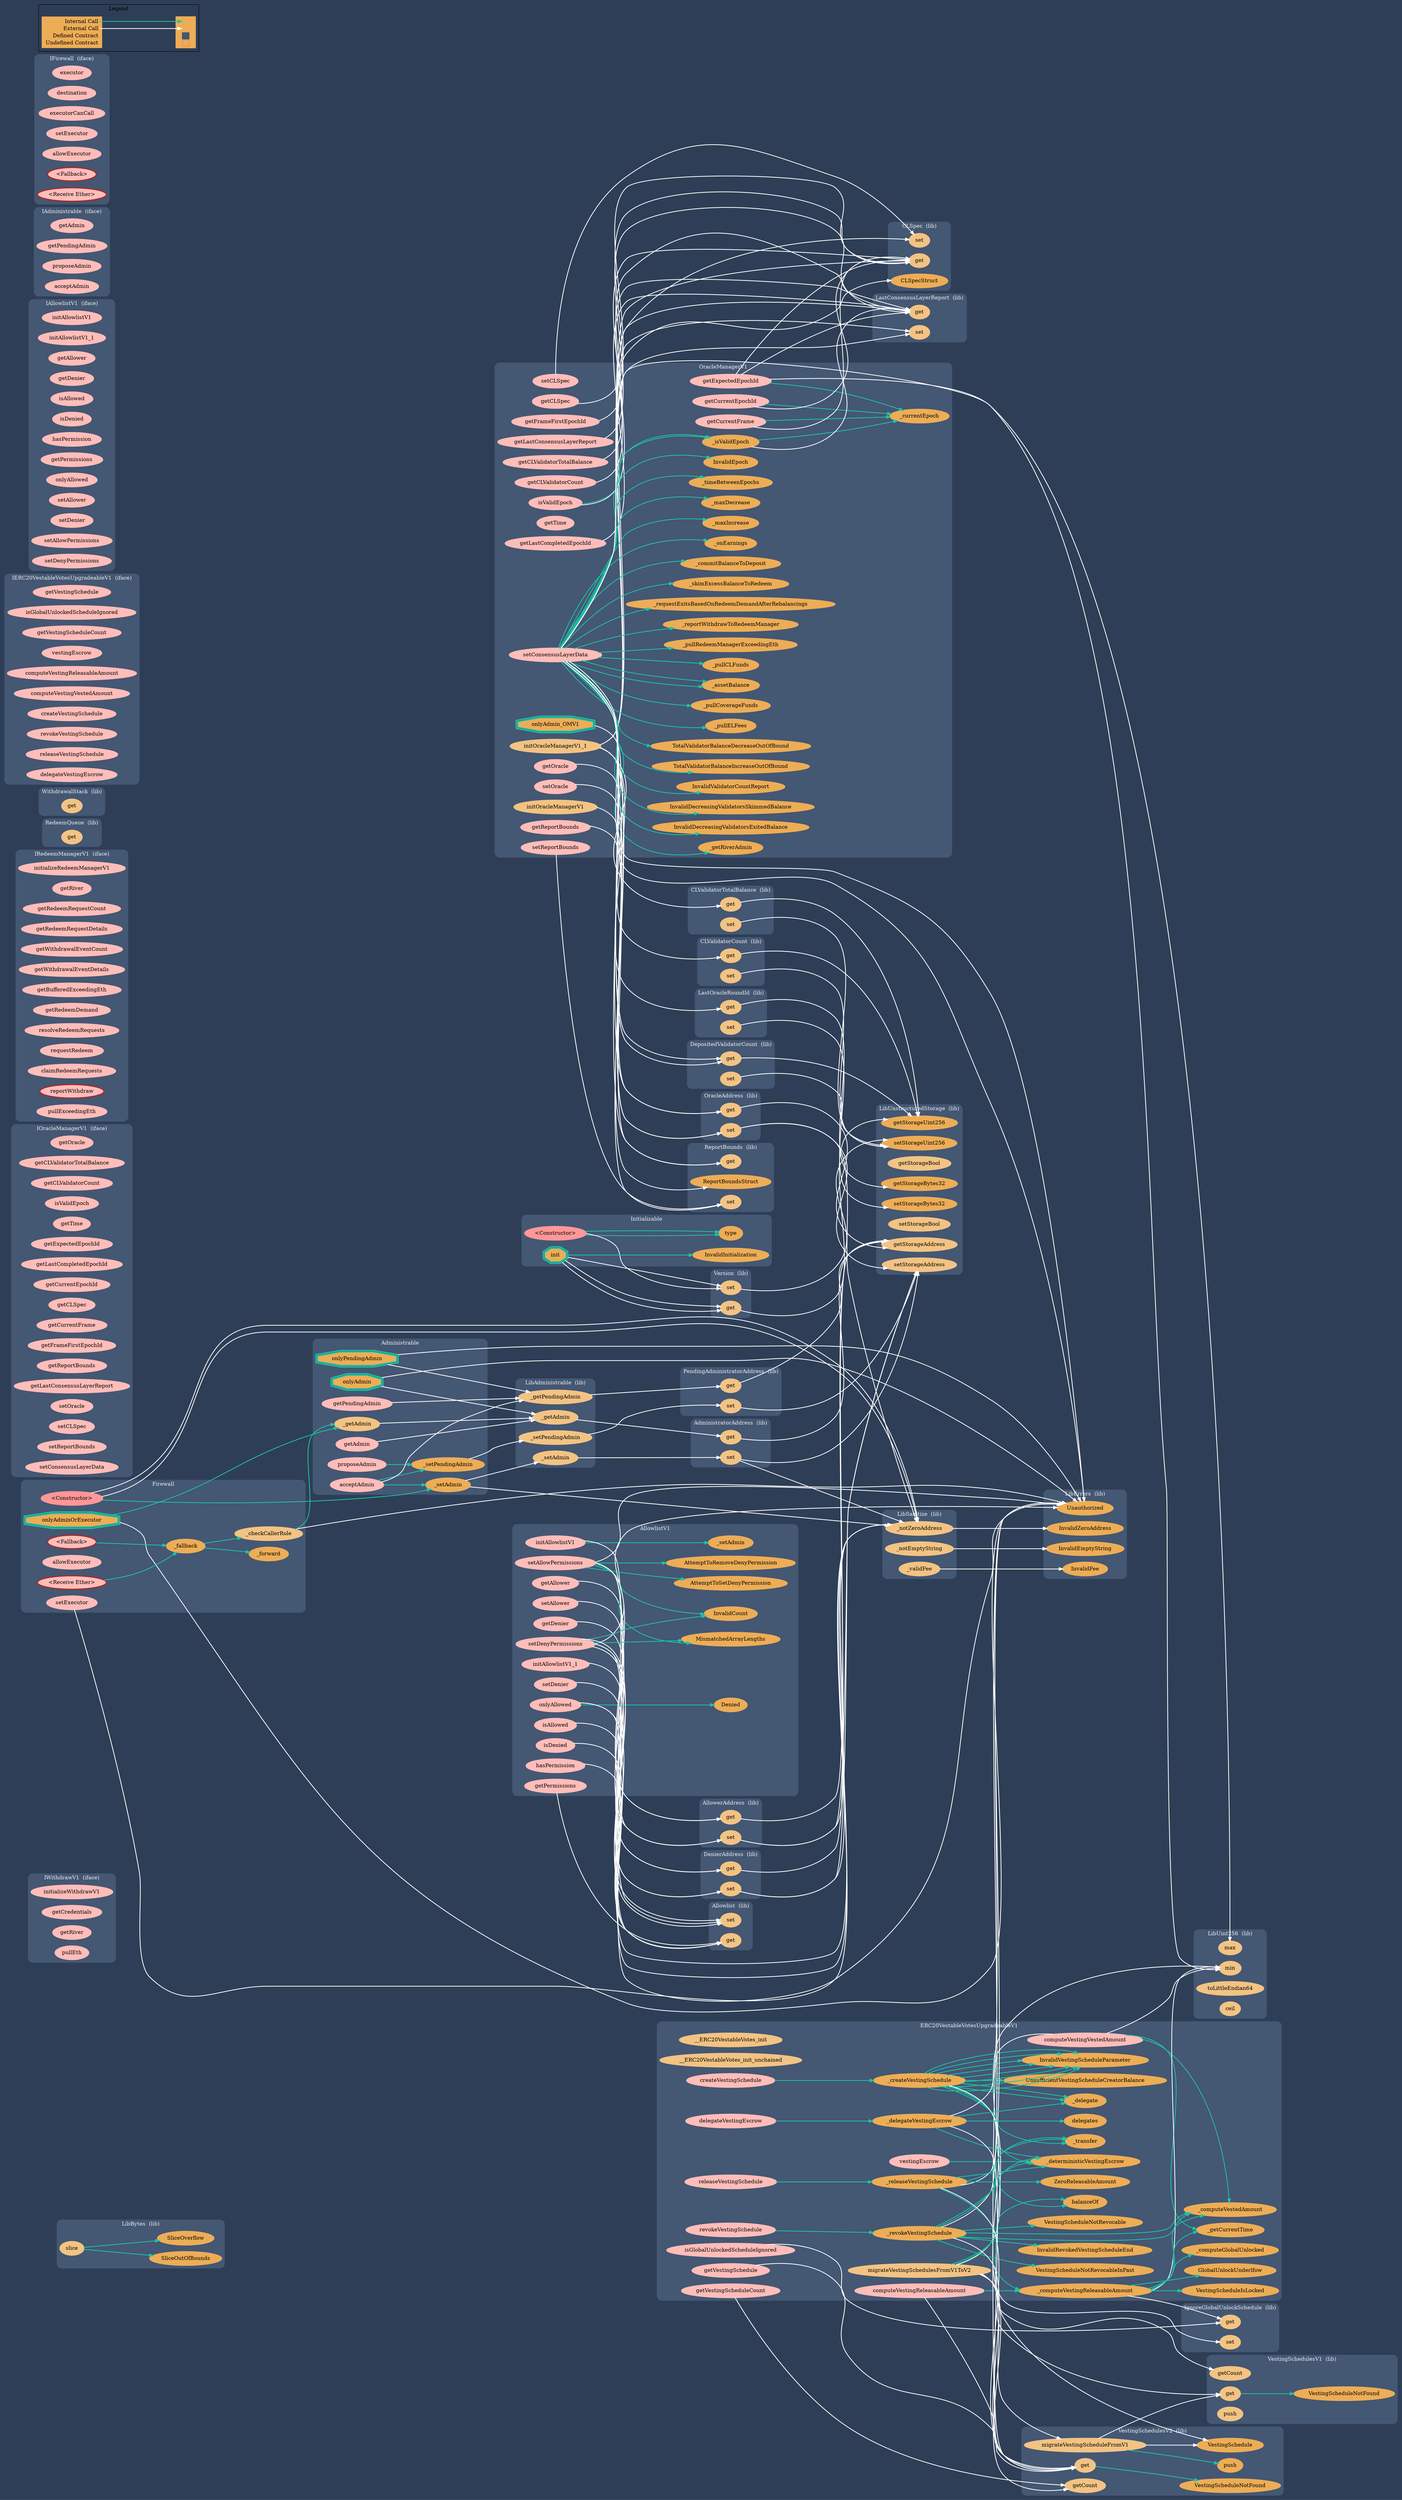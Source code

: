 digraph G {
  graph [ ratio = "auto", page = "100", compound =true, bgcolor = "#2e3e56" ];
  node [ style = "filled", fillcolor = "#edad56", color = "#edad56", penwidth =3 ];
  edge [ color = "#fcfcfc", penwidth =2, fontname = "helvetica Neue Ultra Light" ];
subgraph "clusterLibBytes" {
  graph [ label = "LibBytes  (lib)", color = "#445773", fontcolor = "#f0f0f0", style = "rounded", bgcolor = "#445773" ];
  "LibBytes.slice" [ label = "slice", color = "#f2c383", fillcolor = "#f2c383" ];
  "LibBytes.SliceOverflow" [ label = "SliceOverflow" ];
  "LibBytes.SliceOutOfBounds" [ label = "SliceOutOfBounds" ];
}

subgraph "clusterIWithdrawV1" {
  graph [ label = "IWithdrawV1  (iface)", color = "#445773", fontcolor = "#f0f0f0", style = "rounded", bgcolor = "#445773" ];
  "IWithdrawV1.initializeWithdrawV1" [ label = "initializeWithdrawV1", color = "#ffbdb9", fillcolor = "#ffbdb9" ];
  "IWithdrawV1.getCredentials" [ label = "getCredentials", color = "#ffbdb9", fillcolor = "#ffbdb9" ];
  "IWithdrawV1.getRiver" [ label = "getRiver", color = "#ffbdb9", fillcolor = "#ffbdb9" ];
  "IWithdrawV1.pullEth" [ label = "pullEth", color = "#ffbdb9", fillcolor = "#ffbdb9" ];
}

subgraph "clusterOracleManagerV1" {
  graph [ label = "OracleManagerV1", color = "#445773", fontcolor = "#f0f0f0", style = "rounded", bgcolor = "#445773" ];
  "OracleManagerV1._onEarnings" [ label = "_onEarnings" ];
  "OracleManagerV1._pullELFees" [ label = "_pullELFees" ];
  "OracleManagerV1._pullCoverageFunds" [ label = "_pullCoverageFunds" ];
  "OracleManagerV1._getRiverAdmin" [ label = "_getRiverAdmin" ];
  "OracleManagerV1._assetBalance" [ label = "_assetBalance" ];
  "OracleManagerV1._pullCLFunds" [ label = "_pullCLFunds" ];
  "OracleManagerV1._pullRedeemManagerExceedingEth" [ label = "_pullRedeemManagerExceedingEth" ];
  "OracleManagerV1._reportWithdrawToRedeemManager" [ label = "_reportWithdrawToRedeemManager" ];
  "OracleManagerV1._requestExitsBasedOnRedeemDemandAfterRebalancings" [ label = "_requestExitsBasedOnRedeemDemandAfterRebalancings" ];
  "OracleManagerV1._skimExcessBalanceToRedeem" [ label = "_skimExcessBalanceToRedeem" ];
  "OracleManagerV1._commitBalanceToDeposit" [ label = "_commitBalanceToDeposit" ];
  "OracleManagerV1.onlyAdmin_OMV1" [ label = "onlyAdmin_OMV1", color = "#1bc6a6", shape =doubleoctagon ];
  "OracleManagerV1.initOracleManagerV1" [ label = "initOracleManagerV1", color = "#f2c383", fillcolor = "#f2c383" ];
  "OracleManagerV1.initOracleManagerV1_1" [ label = "initOracleManagerV1_1", color = "#f2c383", fillcolor = "#f2c383" ];
  "OracleManagerV1.getOracle" [ label = "getOracle", color = "#ffbdb9", fillcolor = "#ffbdb9" ];
  "OracleManagerV1.getCLValidatorTotalBalance" [ label = "getCLValidatorTotalBalance", color = "#ffbdb9", fillcolor = "#ffbdb9" ];
  "OracleManagerV1.getCLValidatorCount" [ label = "getCLValidatorCount", color = "#ffbdb9", fillcolor = "#ffbdb9" ];
  "OracleManagerV1.getExpectedEpochId" [ label = "getExpectedEpochId", color = "#ffbdb9", fillcolor = "#ffbdb9" ];
  "OracleManagerV1.isValidEpoch" [ label = "isValidEpoch", color = "#ffbdb9", fillcolor = "#ffbdb9" ];
  "OracleManagerV1.getTime" [ label = "getTime", color = "#ffbdb9", fillcolor = "#ffbdb9" ];
  "OracleManagerV1.getLastCompletedEpochId" [ label = "getLastCompletedEpochId", color = "#ffbdb9", fillcolor = "#ffbdb9" ];
  "OracleManagerV1.getCurrentEpochId" [ label = "getCurrentEpochId", color = "#ffbdb9", fillcolor = "#ffbdb9" ];
  "OracleManagerV1.getCLSpec" [ label = "getCLSpec", color = "#ffbdb9", fillcolor = "#ffbdb9" ];
  "OracleManagerV1.getCurrentFrame" [ label = "getCurrentFrame", color = "#ffbdb9", fillcolor = "#ffbdb9" ];
  "OracleManagerV1.getFrameFirstEpochId" [ label = "getFrameFirstEpochId", color = "#ffbdb9", fillcolor = "#ffbdb9" ];
  "OracleManagerV1.getReportBounds" [ label = "getReportBounds", color = "#ffbdb9", fillcolor = "#ffbdb9" ];
  "OracleManagerV1.getLastConsensusLayerReport" [ label = "getLastConsensusLayerReport", color = "#ffbdb9", fillcolor = "#ffbdb9" ];
  "OracleManagerV1.setOracle" [ label = "setOracle", color = "#ffbdb9", fillcolor = "#ffbdb9" ];
  "OracleManagerV1.setCLSpec" [ label = "setCLSpec", color = "#ffbdb9", fillcolor = "#ffbdb9" ];
  "OracleManagerV1.setReportBounds" [ label = "setReportBounds", color = "#ffbdb9", fillcolor = "#ffbdb9" ];
  "OracleManagerV1.setConsensusLayerData" [ label = "setConsensusLayerData", color = "#ffbdb9", fillcolor = "#ffbdb9" ];
  "OracleManagerV1._currentEpoch" [ label = "_currentEpoch" ];
  "OracleManagerV1._isValidEpoch" [ label = "_isValidEpoch" ];
  "OracleManagerV1._maxIncrease" [ label = "_maxIncrease" ];
  "OracleManagerV1._maxDecrease" [ label = "_maxDecrease" ];
  "OracleManagerV1._timeBetweenEpochs" [ label = "_timeBetweenEpochs" ];
  "OracleManagerV1.InvalidEpoch" [ label = "InvalidEpoch" ];
  "OracleManagerV1.InvalidDecreasingValidatorsExitedBalance" [ label = "InvalidDecreasingValidatorsExitedBalance" ];
  "OracleManagerV1.InvalidDecreasingValidatorsSkimmedBalance" [ label = "InvalidDecreasingValidatorsSkimmedBalance" ];
  "OracleManagerV1.InvalidValidatorCountReport" [ label = "InvalidValidatorCountReport" ];
  "OracleManagerV1.TotalValidatorBalanceIncreaseOutOfBound" [ label = "TotalValidatorBalanceIncreaseOutOfBound" ];
  "OracleManagerV1.TotalValidatorBalanceDecreaseOutOfBound" [ label = "TotalValidatorBalanceDecreaseOutOfBound" ];
}

subgraph "clusterIOracleManagerV1" {
  graph [ label = "IOracleManagerV1  (iface)", color = "#445773", fontcolor = "#f0f0f0", style = "rounded", bgcolor = "#445773" ];
  "IOracleManagerV1.getOracle" [ label = "getOracle", color = "#ffbdb9", fillcolor = "#ffbdb9" ];
  "IOracleManagerV1.getCLValidatorTotalBalance" [ label = "getCLValidatorTotalBalance", color = "#ffbdb9", fillcolor = "#ffbdb9" ];
  "IOracleManagerV1.getCLValidatorCount" [ label = "getCLValidatorCount", color = "#ffbdb9", fillcolor = "#ffbdb9" ];
  "IOracleManagerV1.isValidEpoch" [ label = "isValidEpoch", color = "#ffbdb9", fillcolor = "#ffbdb9" ];
  "IOracleManagerV1.getTime" [ label = "getTime", color = "#ffbdb9", fillcolor = "#ffbdb9" ];
  "IOracleManagerV1.getExpectedEpochId" [ label = "getExpectedEpochId", color = "#ffbdb9", fillcolor = "#ffbdb9" ];
  "IOracleManagerV1.getLastCompletedEpochId" [ label = "getLastCompletedEpochId", color = "#ffbdb9", fillcolor = "#ffbdb9" ];
  "IOracleManagerV1.getCurrentEpochId" [ label = "getCurrentEpochId", color = "#ffbdb9", fillcolor = "#ffbdb9" ];
  "IOracleManagerV1.getCLSpec" [ label = "getCLSpec", color = "#ffbdb9", fillcolor = "#ffbdb9" ];
  "IOracleManagerV1.getCurrentFrame" [ label = "getCurrentFrame", color = "#ffbdb9", fillcolor = "#ffbdb9" ];
  "IOracleManagerV1.getFrameFirstEpochId" [ label = "getFrameFirstEpochId", color = "#ffbdb9", fillcolor = "#ffbdb9" ];
  "IOracleManagerV1.getReportBounds" [ label = "getReportBounds", color = "#ffbdb9", fillcolor = "#ffbdb9" ];
  "IOracleManagerV1.getLastConsensusLayerReport" [ label = "getLastConsensusLayerReport", color = "#ffbdb9", fillcolor = "#ffbdb9" ];
  "IOracleManagerV1.setOracle" [ label = "setOracle", color = "#ffbdb9", fillcolor = "#ffbdb9" ];
  "IOracleManagerV1.setCLSpec" [ label = "setCLSpec", color = "#ffbdb9", fillcolor = "#ffbdb9" ];
  "IOracleManagerV1.setReportBounds" [ label = "setReportBounds", color = "#ffbdb9", fillcolor = "#ffbdb9" ];
  "IOracleManagerV1.setConsensusLayerData" [ label = "setConsensusLayerData", color = "#ffbdb9", fillcolor = "#ffbdb9" ];
}

subgraph "clusterCLSpec" {
  graph [ label = "CLSpec  (lib)", color = "#445773", fontcolor = "#f0f0f0", style = "rounded", bgcolor = "#445773" ];
  "CLSpec.set" [ label = "set", color = "#f2c383", fillcolor = "#f2c383" ];
  "CLSpec.CLSpecStruct" [ label = "CLSpecStruct" ];
  "CLSpec.get" [ label = "get", color = "#f2c383", fillcolor = "#f2c383" ];
}

subgraph "clusterReportBounds" {
  graph [ label = "ReportBounds  (lib)", color = "#445773", fontcolor = "#f0f0f0", style = "rounded", bgcolor = "#445773" ];
  "ReportBounds.set" [ label = "set", color = "#f2c383", fillcolor = "#f2c383" ];
  "ReportBounds.ReportBoundsStruct" [ label = "ReportBoundsStruct" ];
  "ReportBounds.get" [ label = "get", color = "#f2c383", fillcolor = "#f2c383" ];
}

subgraph "clusterIRedeemManagerV1" {
  graph [ label = "IRedeemManagerV1  (iface)", color = "#445773", fontcolor = "#f0f0f0", style = "rounded", bgcolor = "#445773" ];
  "IRedeemManagerV1.initializeRedeemManagerV1" [ label = "initializeRedeemManagerV1", color = "#ffbdb9", fillcolor = "#ffbdb9" ];
  "IRedeemManagerV1.getRiver" [ label = "getRiver", color = "#ffbdb9", fillcolor = "#ffbdb9" ];
  "IRedeemManagerV1.getRedeemRequestCount" [ label = "getRedeemRequestCount", color = "#ffbdb9", fillcolor = "#ffbdb9" ];
  "IRedeemManagerV1.getRedeemRequestDetails" [ label = "getRedeemRequestDetails", color = "#ffbdb9", fillcolor = "#ffbdb9" ];
  "IRedeemManagerV1.getWithdrawalEventCount" [ label = "getWithdrawalEventCount", color = "#ffbdb9", fillcolor = "#ffbdb9" ];
  "IRedeemManagerV1.getWithdrawalEventDetails" [ label = "getWithdrawalEventDetails", color = "#ffbdb9", fillcolor = "#ffbdb9" ];
  "IRedeemManagerV1.getBufferedExceedingEth" [ label = "getBufferedExceedingEth", color = "#ffbdb9", fillcolor = "#ffbdb9" ];
  "IRedeemManagerV1.getRedeemDemand" [ label = "getRedeemDemand", color = "#ffbdb9", fillcolor = "#ffbdb9" ];
  "IRedeemManagerV1.resolveRedeemRequests" [ label = "resolveRedeemRequests", color = "#ffbdb9", fillcolor = "#ffbdb9" ];
  "IRedeemManagerV1.requestRedeem" [ label = "requestRedeem", color = "#ffbdb9", fillcolor = "#ffbdb9" ];
  "IRedeemManagerV1.claimRedeemRequests" [ label = "claimRedeemRequests", color = "#ffbdb9", fillcolor = "#ffbdb9" ];
  "IRedeemManagerV1.reportWithdraw" [ label = "reportWithdraw", color = "brown", fillcolor = "#ffbdb9" ];
  "IRedeemManagerV1.pullExceedingEth" [ label = "pullExceedingEth", color = "#ffbdb9", fillcolor = "#ffbdb9" ];
}

subgraph "clusterRedeemQueue" {
  graph [ label = "RedeemQueue  (lib)", color = "#445773", fontcolor = "#f0f0f0", style = "rounded", bgcolor = "#445773" ];
  "RedeemQueue.get" [ label = "get", color = "#f2c383", fillcolor = "#f2c383" ];
}

subgraph "clusterWithdrawalStack" {
  graph [ label = "WithdrawalStack  (lib)", color = "#445773", fontcolor = "#f0f0f0", style = "rounded", bgcolor = "#445773" ];
  "WithdrawalStack.get" [ label = "get", color = "#f2c383", fillcolor = "#f2c383" ];
}

subgraph "clusterLibUint256" {
  graph [ label = "LibUint256  (lib)", color = "#445773", fontcolor = "#f0f0f0", style = "rounded", bgcolor = "#445773" ];
  "LibUint256.max" [ label = "max", color = "#f2c383", fillcolor = "#f2c383" ];
  "LibUint256.min" [ label = "min", color = "#f2c383", fillcolor = "#f2c383" ];
  "LibUint256.toLittleEndian64" [ label = "toLittleEndian64", color = "#f2c383", fillcolor = "#f2c383" ];
  "LibUint256.ceil" [ label = "ceil", color = "#f2c383", fillcolor = "#f2c383" ];
}

subgraph "clusterLastConsensusLayerReport" {
  graph [ label = "LastConsensusLayerReport  (lib)", color = "#445773", fontcolor = "#f0f0f0", style = "rounded", bgcolor = "#445773" ];
  "LastConsensusLayerReport.set" [ label = "set", color = "#f2c383", fillcolor = "#f2c383" ];
  "LastConsensusLayerReport.get" [ label = "get", color = "#f2c383", fillcolor = "#f2c383" ];
}

subgraph "clusterOracleAddress" {
  graph [ label = "OracleAddress  (lib)", color = "#445773", fontcolor = "#f0f0f0", style = "rounded", bgcolor = "#445773" ];
  "OracleAddress.set" [ label = "set", color = "#f2c383", fillcolor = "#f2c383" ];
  "OracleAddress.get" [ label = "get", color = "#f2c383", fillcolor = "#f2c383" ];
}

subgraph "clusterLibUnstructuredStorage" {
  graph [ label = "LibUnstructuredStorage  (lib)", color = "#445773", fontcolor = "#f0f0f0", style = "rounded", bgcolor = "#445773" ];
  "LibUnstructuredStorage.getStorageAddress" [ label = "getStorageAddress", color = "#f2c383", fillcolor = "#f2c383" ];
  "LibUnstructuredStorage.setStorageAddress" [ label = "setStorageAddress", color = "#f2c383", fillcolor = "#f2c383" ];
  "LibUnstructuredStorage.getStorageBool" [ label = "getStorageBool", color = "#f2c383", fillcolor = "#f2c383" ];
  "LibUnstructuredStorage.getStorageBytes32" [ label = "getStorageBytes32" ];
  "LibUnstructuredStorage.getStorageUint256" [ label = "getStorageUint256" ];
  "LibUnstructuredStorage.setStorageBool" [ label = "setStorageBool", color = "#f2c383", fillcolor = "#f2c383" ];
  "LibUnstructuredStorage.setStorageBytes32" [ label = "setStorageBytes32" ];
  "LibUnstructuredStorage.setStorageUint256" [ label = "setStorageUint256" ];
}

subgraph "clusterLibSanitize" {
  graph [ label = "LibSanitize  (lib)", color = "#445773", fontcolor = "#f0f0f0", style = "rounded", bgcolor = "#445773" ];
  "LibSanitize._notZeroAddress" [ label = "_notZeroAddress", color = "#f2c383", fillcolor = "#f2c383" ];
  "LibSanitize._notEmptyString" [ label = "_notEmptyString", color = "#f2c383", fillcolor = "#f2c383" ];
  "LibSanitize._validFee" [ label = "_validFee", color = "#f2c383", fillcolor = "#f2c383" ];
}

subgraph "clusterLibErrors" {
  graph [ label = "LibErrors  (lib)", color = "#445773", fontcolor = "#f0f0f0", style = "rounded", bgcolor = "#445773" ];
  "LibErrors.Unauthorized" [ label = "Unauthorized" ];
  "LibErrors.InvalidZeroAddress" [ label = "InvalidZeroAddress" ];
  "LibErrors.InvalidEmptyString" [ label = "InvalidEmptyString" ];
  "LibErrors.InvalidFee" [ label = "InvalidFee" ];
}

subgraph "clusterLibBasisPoints" {
  graph [ label = "LibBasisPoints  (lib)", color = "#445773", fontcolor = "#f0f0f0", style = "rounded", bgcolor = "#445773" ];
}

subgraph "clusterCLValidatorTotalBalance" {
  graph [ label = "CLValidatorTotalBalance  (lib)", color = "#445773", fontcolor = "#f0f0f0", style = "rounded", bgcolor = "#445773" ];
  "CLValidatorTotalBalance.get" [ label = "get", color = "#f2c383", fillcolor = "#f2c383" ];
  "CLValidatorTotalBalance.set" [ label = "set", color = "#f2c383", fillcolor = "#f2c383" ];
}

subgraph "clusterCLValidatorCount" {
  graph [ label = "CLValidatorCount  (lib)", color = "#445773", fontcolor = "#f0f0f0", style = "rounded", bgcolor = "#445773" ];
  "CLValidatorCount.get" [ label = "get", color = "#f2c383", fillcolor = "#f2c383" ];
  "CLValidatorCount.set" [ label = "set", color = "#f2c383", fillcolor = "#f2c383" ];
}

subgraph "clusterDepositedValidatorCount" {
  graph [ label = "DepositedValidatorCount  (lib)", color = "#445773", fontcolor = "#f0f0f0", style = "rounded", bgcolor = "#445773" ];
  "DepositedValidatorCount.get" [ label = "get", color = "#f2c383", fillcolor = "#f2c383" ];
  "DepositedValidatorCount.set" [ label = "set", color = "#f2c383", fillcolor = "#f2c383" ];
}

subgraph "clusterLastOracleRoundId" {
  graph [ label = "LastOracleRoundId  (lib)", color = "#445773", fontcolor = "#f0f0f0", style = "rounded", bgcolor = "#445773" ];
  "LastOracleRoundId.get" [ label = "get", color = "#f2c383", fillcolor = "#f2c383" ];
  "LastOracleRoundId.set" [ label = "set", color = "#f2c383", fillcolor = "#f2c383" ];
}

subgraph "clusterERC20VestableVotesUpgradeableV1" {
  graph [ label = "ERC20VestableVotesUpgradeableV1", color = "#445773", fontcolor = "#f0f0f0", style = "rounded", bgcolor = "#445773" ];
  "ERC20VestableVotesUpgradeableV1.__ERC20VestableVotes_init" [ label = "__ERC20VestableVotes_init", color = "#f2c383", fillcolor = "#f2c383" ];
  "ERC20VestableVotesUpgradeableV1.__ERC20VestableVotes_init_unchained" [ label = "__ERC20VestableVotes_init_unchained", color = "#f2c383", fillcolor = "#f2c383" ];
  "ERC20VestableVotesUpgradeableV1.migrateVestingSchedulesFromV1ToV2" [ label = "migrateVestingSchedulesFromV1ToV2", color = "#f2c383", fillcolor = "#f2c383" ];
  "ERC20VestableVotesUpgradeableV1.getVestingSchedule" [ label = "getVestingSchedule", color = "#ffbdb9", fillcolor = "#ffbdb9" ];
  "ERC20VestableVotesUpgradeableV1.isGlobalUnlockedScheduleIgnored" [ label = "isGlobalUnlockedScheduleIgnored", color = "#ffbdb9", fillcolor = "#ffbdb9" ];
  "ERC20VestableVotesUpgradeableV1.getVestingScheduleCount" [ label = "getVestingScheduleCount", color = "#ffbdb9", fillcolor = "#ffbdb9" ];
  "ERC20VestableVotesUpgradeableV1.vestingEscrow" [ label = "vestingEscrow", color = "#ffbdb9", fillcolor = "#ffbdb9" ];
  "ERC20VestableVotesUpgradeableV1.computeVestingReleasableAmount" [ label = "computeVestingReleasableAmount", color = "#ffbdb9", fillcolor = "#ffbdb9" ];
  "ERC20VestableVotesUpgradeableV1.computeVestingVestedAmount" [ label = "computeVestingVestedAmount", color = "#ffbdb9", fillcolor = "#ffbdb9" ];
  "ERC20VestableVotesUpgradeableV1.createVestingSchedule" [ label = "createVestingSchedule", color = "#ffbdb9", fillcolor = "#ffbdb9" ];
  "ERC20VestableVotesUpgradeableV1.revokeVestingSchedule" [ label = "revokeVestingSchedule", color = "#ffbdb9", fillcolor = "#ffbdb9" ];
  "ERC20VestableVotesUpgradeableV1.releaseVestingSchedule" [ label = "releaseVestingSchedule", color = "#ffbdb9", fillcolor = "#ffbdb9" ];
  "ERC20VestableVotesUpgradeableV1.delegateVestingEscrow" [ label = "delegateVestingEscrow", color = "#ffbdb9", fillcolor = "#ffbdb9" ];
  "ERC20VestableVotesUpgradeableV1._createVestingSchedule" [ label = "_createVestingSchedule" ];
  "ERC20VestableVotesUpgradeableV1._revokeVestingSchedule" [ label = "_revokeVestingSchedule" ];
  "ERC20VestableVotesUpgradeableV1._releaseVestingSchedule" [ label = "_releaseVestingSchedule" ];
  "ERC20VestableVotesUpgradeableV1._delegateVestingEscrow" [ label = "_delegateVestingEscrow" ];
  "ERC20VestableVotesUpgradeableV1._deterministicVestingEscrow" [ label = "_deterministicVestingEscrow" ];
  "ERC20VestableVotesUpgradeableV1._computeVestingReleasableAmount" [ label = "_computeVestingReleasableAmount" ];
  "ERC20VestableVotesUpgradeableV1._computeVestedAmount" [ label = "_computeVestedAmount" ];
  "ERC20VestableVotesUpgradeableV1._computeGlobalUnlocked" [ label = "_computeGlobalUnlocked" ];
  "ERC20VestableVotesUpgradeableV1._getCurrentTime" [ label = "_getCurrentTime" ];
  "ERC20VestableVotesUpgradeableV1.balanceOf" [ label = "balanceOf" ];
  "ERC20VestableVotesUpgradeableV1.UnsufficientVestingScheduleCreatorBalance" [ label = "UnsufficientVestingScheduleCreatorBalance" ];
  "ERC20VestableVotesUpgradeableV1.InvalidVestingScheduleParameter" [ label = "InvalidVestingScheduleParameter" ];
  "ERC20VestableVotesUpgradeableV1._transfer" [ label = "_transfer" ];
  "ERC20VestableVotesUpgradeableV1._delegate" [ label = "_delegate" ];
  "ERC20VestableVotesUpgradeableV1.VestingScheduleNotRevocableInPast" [ label = "VestingScheduleNotRevocableInPast" ];
  "ERC20VestableVotesUpgradeableV1.VestingScheduleNotRevocable" [ label = "VestingScheduleNotRevocable" ];
  "ERC20VestableVotesUpgradeableV1.InvalidRevokedVestingScheduleEnd" [ label = "InvalidRevokedVestingScheduleEnd" ];
  "ERC20VestableVotesUpgradeableV1.ZeroReleasableAmount" [ label = "ZeroReleasableAmount" ];
  "ERC20VestableVotesUpgradeableV1.delegates" [ label = "delegates" ];
  "ERC20VestableVotesUpgradeableV1.VestingScheduleIsLocked" [ label = "VestingScheduleIsLocked" ];
  "ERC20VestableVotesUpgradeableV1.GlobalUnlockUnderlfow" [ label = "GlobalUnlockUnderlfow" ];
}

subgraph "clusterIERC20VestableVotesUpgradeableV1" {
  graph [ label = "IERC20VestableVotesUpgradeableV1  (iface)", color = "#445773", fontcolor = "#f0f0f0", style = "rounded", bgcolor = "#445773" ];
  "IERC20VestableVotesUpgradeableV1.getVestingSchedule" [ label = "getVestingSchedule", color = "#ffbdb9", fillcolor = "#ffbdb9" ];
  "IERC20VestableVotesUpgradeableV1.isGlobalUnlockedScheduleIgnored" [ label = "isGlobalUnlockedScheduleIgnored", color = "#ffbdb9", fillcolor = "#ffbdb9" ];
  "IERC20VestableVotesUpgradeableV1.getVestingScheduleCount" [ label = "getVestingScheduleCount", color = "#ffbdb9", fillcolor = "#ffbdb9" ];
  "IERC20VestableVotesUpgradeableV1.vestingEscrow" [ label = "vestingEscrow", color = "#ffbdb9", fillcolor = "#ffbdb9" ];
  "IERC20VestableVotesUpgradeableV1.computeVestingReleasableAmount" [ label = "computeVestingReleasableAmount", color = "#ffbdb9", fillcolor = "#ffbdb9" ];
  "IERC20VestableVotesUpgradeableV1.computeVestingVestedAmount" [ label = "computeVestingVestedAmount", color = "#ffbdb9", fillcolor = "#ffbdb9" ];
  "IERC20VestableVotesUpgradeableV1.createVestingSchedule" [ label = "createVestingSchedule", color = "#ffbdb9", fillcolor = "#ffbdb9" ];
  "IERC20VestableVotesUpgradeableV1.revokeVestingSchedule" [ label = "revokeVestingSchedule", color = "#ffbdb9", fillcolor = "#ffbdb9" ];
  "IERC20VestableVotesUpgradeableV1.releaseVestingSchedule" [ label = "releaseVestingSchedule", color = "#ffbdb9", fillcolor = "#ffbdb9" ];
  "IERC20VestableVotesUpgradeableV1.delegateVestingEscrow" [ label = "delegateVestingEscrow", color = "#ffbdb9", fillcolor = "#ffbdb9" ];
}

subgraph "clusterVestingSchedulesV2" {
  graph [ label = "VestingSchedulesV2  (lib)", color = "#445773", fontcolor = "#f0f0f0", style = "rounded", bgcolor = "#445773" ];
  "VestingSchedulesV2.getCount" [ label = "getCount", color = "#f2c383", fillcolor = "#f2c383" ];
  "VestingSchedulesV2.migrateVestingScheduleFromV1" [ label = "migrateVestingScheduleFromV1", color = "#f2c383", fillcolor = "#f2c383" ];
  "VestingSchedulesV2.get" [ label = "get", color = "#f2c383", fillcolor = "#f2c383" ];
  "VestingSchedulesV2.VestingSchedule" [ label = "VestingSchedule" ];
  "VestingSchedulesV2.push" [ label = "push" ];
  "VestingSchedulesV2.VestingScheduleNotFound" [ label = "VestingScheduleNotFound" ];
}

subgraph "clusterVestingSchedulesV1" {
  graph [ label = "VestingSchedulesV1  (lib)", color = "#445773", fontcolor = "#f0f0f0", style = "rounded", bgcolor = "#445773" ];
  "VestingSchedulesV1.getCount" [ label = "getCount", color = "#f2c383", fillcolor = "#f2c383" ];
  "VestingSchedulesV1.get" [ label = "get", color = "#f2c383", fillcolor = "#f2c383" ];
  "VestingSchedulesV1.push" [ label = "push", color = "#f2c383", fillcolor = "#f2c383" ];
  "VestingSchedulesV1.VestingScheduleNotFound" [ label = "VestingScheduleNotFound" ];
}

subgraph "clusterIgnoreGlobalUnlockSchedule" {
  graph [ label = "IgnoreGlobalUnlockSchedule  (lib)", color = "#445773", fontcolor = "#f0f0f0", style = "rounded", bgcolor = "#445773" ];
  "IgnoreGlobalUnlockSchedule.get" [ label = "get", color = "#f2c383", fillcolor = "#f2c383" ];
  "IgnoreGlobalUnlockSchedule.set" [ label = "set", color = "#f2c383", fillcolor = "#f2c383" ];
}

subgraph "clusterAllowlistV1" {
  graph [ label = "AllowlistV1", color = "#445773", fontcolor = "#f0f0f0", style = "rounded", bgcolor = "#445773" ];
  "AllowlistV1.initAllowlistV1" [ label = "initAllowlistV1", color = "#ffbdb9", fillcolor = "#ffbdb9" ];
  "AllowlistV1.initAllowlistV1_1" [ label = "initAllowlistV1_1", color = "#ffbdb9", fillcolor = "#ffbdb9" ];
  "AllowlistV1.getAllower" [ label = "getAllower", color = "#ffbdb9", fillcolor = "#ffbdb9" ];
  "AllowlistV1.getDenier" [ label = "getDenier", color = "#ffbdb9", fillcolor = "#ffbdb9" ];
  "AllowlistV1.isAllowed" [ label = "isAllowed", color = "#ffbdb9", fillcolor = "#ffbdb9" ];
  "AllowlistV1.isDenied" [ label = "isDenied", color = "#ffbdb9", fillcolor = "#ffbdb9" ];
  "AllowlistV1.hasPermission" [ label = "hasPermission", color = "#ffbdb9", fillcolor = "#ffbdb9" ];
  "AllowlistV1.getPermissions" [ label = "getPermissions", color = "#ffbdb9", fillcolor = "#ffbdb9" ];
  "AllowlistV1.onlyAllowed" [ label = "onlyAllowed", color = "#ffbdb9", fillcolor = "#ffbdb9" ];
  "AllowlistV1.setAllower" [ label = "setAllower", color = "#ffbdb9", fillcolor = "#ffbdb9" ];
  "AllowlistV1.setDenier" [ label = "setDenier", color = "#ffbdb9", fillcolor = "#ffbdb9" ];
  "AllowlistV1.setAllowPermissions" [ label = "setAllowPermissions", color = "#ffbdb9", fillcolor = "#ffbdb9" ];
  "AllowlistV1.setDenyPermissions" [ label = "setDenyPermissions", color = "#ffbdb9", fillcolor = "#ffbdb9" ];
  "AllowlistV1._setAdmin" [ label = "_setAdmin" ];
  "AllowlistV1.Denied" [ label = "Denied" ];
  "AllowlistV1.InvalidCount" [ label = "InvalidCount" ];
  "AllowlistV1.MismatchedArrayLengths" [ label = "MismatchedArrayLengths" ];
  "AllowlistV1.AttemptToRemoveDenyPermission" [ label = "AttemptToRemoveDenyPermission" ];
  "AllowlistV1.AttemptToSetDenyPermission" [ label = "AttemptToSetDenyPermission" ];
}

subgraph "clusterIAllowlistV1" {
  graph [ label = "IAllowlistV1  (iface)", color = "#445773", fontcolor = "#f0f0f0", style = "rounded", bgcolor = "#445773" ];
  "IAllowlistV1.initAllowlistV1" [ label = "initAllowlistV1", color = "#ffbdb9", fillcolor = "#ffbdb9" ];
  "IAllowlistV1.initAllowlistV1_1" [ label = "initAllowlistV1_1", color = "#ffbdb9", fillcolor = "#ffbdb9" ];
  "IAllowlistV1.getAllower" [ label = "getAllower", color = "#ffbdb9", fillcolor = "#ffbdb9" ];
  "IAllowlistV1.getDenier" [ label = "getDenier", color = "#ffbdb9", fillcolor = "#ffbdb9" ];
  "IAllowlistV1.isAllowed" [ label = "isAllowed", color = "#ffbdb9", fillcolor = "#ffbdb9" ];
  "IAllowlistV1.isDenied" [ label = "isDenied", color = "#ffbdb9", fillcolor = "#ffbdb9" ];
  "IAllowlistV1.hasPermission" [ label = "hasPermission", color = "#ffbdb9", fillcolor = "#ffbdb9" ];
  "IAllowlistV1.getPermissions" [ label = "getPermissions", color = "#ffbdb9", fillcolor = "#ffbdb9" ];
  "IAllowlistV1.onlyAllowed" [ label = "onlyAllowed", color = "#ffbdb9", fillcolor = "#ffbdb9" ];
  "IAllowlistV1.setAllower" [ label = "setAllower", color = "#ffbdb9", fillcolor = "#ffbdb9" ];
  "IAllowlistV1.setDenier" [ label = "setDenier", color = "#ffbdb9", fillcolor = "#ffbdb9" ];
  "IAllowlistV1.setAllowPermissions" [ label = "setAllowPermissions", color = "#ffbdb9", fillcolor = "#ffbdb9" ];
  "IAllowlistV1.setDenyPermissions" [ label = "setDenyPermissions", color = "#ffbdb9", fillcolor = "#ffbdb9" ];
}

subgraph "clusterLibAllowlistMasks" {
  graph [ label = "LibAllowlistMasks  (lib)", color = "#445773", fontcolor = "#f0f0f0", style = "rounded", bgcolor = "#445773" ];
}

subgraph "clusterInitializable" {
  graph [ label = "Initializable", color = "#445773", fontcolor = "#f0f0f0", style = "rounded", bgcolor = "#445773" ];
  "Initializable.<Constructor>" [ label = "<Constructor>", color = "#FF9797", fillcolor = "#FF9797" ];
  "Initializable.init" [ label = "init", color = "#1bc6a6", shape =doubleoctagon ];
  "Initializable.type" [ label = "type" ];
  "Initializable.InvalidInitialization" [ label = "InvalidInitialization" ];
}

subgraph "clusterVersion" {
  graph [ label = "Version  (lib)", color = "#445773", fontcolor = "#f0f0f0", style = "rounded", bgcolor = "#445773" ];
  "Version.set" [ label = "set", color = "#f2c383", fillcolor = "#f2c383" ];
  "Version.get" [ label = "get", color = "#f2c383", fillcolor = "#f2c383" ];
}

subgraph "clusterAdministrable" {
  graph [ label = "Administrable", color = "#445773", fontcolor = "#f0f0f0", style = "rounded", bgcolor = "#445773" ];
  "Administrable.onlyAdmin" [ label = "onlyAdmin", color = "#1bc6a6", shape =doubleoctagon ];
  "Administrable.onlyPendingAdmin" [ label = "onlyPendingAdmin", color = "#1bc6a6", shape =doubleoctagon ];
  "Administrable.getAdmin" [ label = "getAdmin", color = "#ffbdb9", fillcolor = "#ffbdb9" ];
  "Administrable.getPendingAdmin" [ label = "getPendingAdmin", color = "#ffbdb9", fillcolor = "#ffbdb9" ];
  "Administrable.proposeAdmin" [ label = "proposeAdmin", color = "#ffbdb9", fillcolor = "#ffbdb9" ];
  "Administrable.acceptAdmin" [ label = "acceptAdmin", color = "#ffbdb9", fillcolor = "#ffbdb9" ];
  "Administrable._setAdmin" [ label = "_setAdmin" ];
  "Administrable._setPendingAdmin" [ label = "_setPendingAdmin" ];
  "Administrable._getAdmin" [ label = "_getAdmin", color = "#f2c383", fillcolor = "#f2c383" ];
}

subgraph "clusterIAdministrable" {
  graph [ label = "IAdministrable  (iface)", color = "#445773", fontcolor = "#f0f0f0", style = "rounded", bgcolor = "#445773" ];
  "IAdministrable.getAdmin" [ label = "getAdmin", color = "#ffbdb9", fillcolor = "#ffbdb9" ];
  "IAdministrable.getPendingAdmin" [ label = "getPendingAdmin", color = "#ffbdb9", fillcolor = "#ffbdb9" ];
  "IAdministrable.proposeAdmin" [ label = "proposeAdmin", color = "#ffbdb9", fillcolor = "#ffbdb9" ];
  "IAdministrable.acceptAdmin" [ label = "acceptAdmin", color = "#ffbdb9", fillcolor = "#ffbdb9" ];
}

subgraph "clusterLibAdministrable" {
  graph [ label = "LibAdministrable  (lib)", color = "#445773", fontcolor = "#f0f0f0", style = "rounded", bgcolor = "#445773" ];
  "LibAdministrable._getAdmin" [ label = "_getAdmin", color = "#f2c383", fillcolor = "#f2c383" ];
  "LibAdministrable._getPendingAdmin" [ label = "_getPendingAdmin", color = "#f2c383", fillcolor = "#f2c383" ];
  "LibAdministrable._setAdmin" [ label = "_setAdmin", color = "#f2c383", fillcolor = "#f2c383" ];
  "LibAdministrable._setPendingAdmin" [ label = "_setPendingAdmin", color = "#f2c383", fillcolor = "#f2c383" ];
}

subgraph "clusterAdministratorAddress" {
  graph [ label = "AdministratorAddress  (lib)", color = "#445773", fontcolor = "#f0f0f0", style = "rounded", bgcolor = "#445773" ];
  "AdministratorAddress.get" [ label = "get", color = "#f2c383", fillcolor = "#f2c383" ];
  "AdministratorAddress.set" [ label = "set", color = "#f2c383", fillcolor = "#f2c383" ];
}

subgraph "clusterPendingAdministratorAddress" {
  graph [ label = "PendingAdministratorAddress  (lib)", color = "#445773", fontcolor = "#f0f0f0", style = "rounded", bgcolor = "#445773" ];
  "PendingAdministratorAddress.get" [ label = "get", color = "#f2c383", fillcolor = "#f2c383" ];
  "PendingAdministratorAddress.set" [ label = "set", color = "#f2c383", fillcolor = "#f2c383" ];
}

subgraph "clusterAllowerAddress" {
  graph [ label = "AllowerAddress  (lib)", color = "#445773", fontcolor = "#f0f0f0", style = "rounded", bgcolor = "#445773" ];
  "AllowerAddress.set" [ label = "set", color = "#f2c383", fillcolor = "#f2c383" ];
  "AllowerAddress.get" [ label = "get", color = "#f2c383", fillcolor = "#f2c383" ];
}

subgraph "clusterDenierAddress" {
  graph [ label = "DenierAddress  (lib)", color = "#445773", fontcolor = "#f0f0f0", style = "rounded", bgcolor = "#445773" ];
  "DenierAddress.set" [ label = "set", color = "#f2c383", fillcolor = "#f2c383" ];
  "DenierAddress.get" [ label = "get", color = "#f2c383", fillcolor = "#f2c383" ];
}

subgraph "clusterAllowlist" {
  graph [ label = "Allowlist  (lib)", color = "#445773", fontcolor = "#f0f0f0", style = "rounded", bgcolor = "#445773" ];
  "Allowlist.get" [ label = "get", color = "#f2c383", fillcolor = "#f2c383" ];
  "Allowlist.set" [ label = "set", color = "#f2c383", fillcolor = "#f2c383" ];
}

subgraph "clusterFirewall" {
  graph [ label = "Firewall", color = "#445773", fontcolor = "#f0f0f0", style = "rounded", bgcolor = "#445773" ];
  "Firewall.<Constructor>" [ label = "<Constructor>", color = "#FF9797", fillcolor = "#FF9797" ];
  "Firewall.onlyAdminOrExecutor" [ label = "onlyAdminOrExecutor", color = "#1bc6a6", shape =doubleoctagon ];
  "Firewall.setExecutor" [ label = "setExecutor", color = "#ffbdb9", fillcolor = "#ffbdb9" ];
  "Firewall.allowExecutor" [ label = "allowExecutor", color = "#ffbdb9", fillcolor = "#ffbdb9" ];
  "Firewall.<Fallback>" [ label = "<Fallback>", color = "brown", fillcolor = "#ffbdb9" ];
  "Firewall.<Receive Ether>" [ label = "<Receive Ether>", color = "brown", fillcolor = "#ffbdb9" ];
  "Firewall._checkCallerRole" [ label = "_checkCallerRole", color = "#f2c383", fillcolor = "#f2c383" ];
  "Firewall._forward" [ label = "_forward" ];
  "Firewall._fallback" [ label = "_fallback" ];
}

subgraph "clusterIFirewall" {
  graph [ label = "IFirewall  (iface)", color = "#445773", fontcolor = "#f0f0f0", style = "rounded", bgcolor = "#445773" ];
  "IFirewall.executor" [ label = "executor", color = "#ffbdb9", fillcolor = "#ffbdb9" ];
  "IFirewall.destination" [ label = "destination", color = "#ffbdb9", fillcolor = "#ffbdb9" ];
  "IFirewall.executorCanCall" [ label = "executorCanCall", color = "#ffbdb9", fillcolor = "#ffbdb9" ];
  "IFirewall.setExecutor" [ label = "setExecutor", color = "#ffbdb9", fillcolor = "#ffbdb9" ];
  "IFirewall.allowExecutor" [ label = "allowExecutor", color = "#ffbdb9", fillcolor = "#ffbdb9" ];
  "IFirewall.<Fallback>" [ label = "<Fallback>", color = "brown", fillcolor = "#ffbdb9" ];
  "IFirewall.<Receive Ether>" [ label = "<Receive Ether>", color = "brown", fillcolor = "#ffbdb9" ];
}

  "LibBytes.slice";
  "LibBytes.SliceOverflow";
  "LibBytes.SliceOutOfBounds";
  "OracleManagerV1.onlyAdmin_OMV1";
  "OracleManagerV1._getRiverAdmin";
  "LibErrors.Unauthorized";
  "OracleManagerV1.initOracleManagerV1";
  "OracleAddress.set";
  "OracleManagerV1.initOracleManagerV1_1";
  "CLSpec.set";
  "CLSpec.CLSpecStruct";
  "ReportBounds.set";
  "ReportBounds.ReportBoundsStruct";
  "LastOracleRoundId.get";
  "CLValidatorTotalBalance.get";
  "CLValidatorCount.get";
  "LastConsensusLayerReport.set";
  "OracleManagerV1.getOracle";
  "OracleAddress.get";
  "OracleManagerV1.getCLValidatorTotalBalance";
  "LastConsensusLayerReport.get";
  "OracleManagerV1.getCLValidatorCount";
  "OracleManagerV1.getExpectedEpochId";
  "CLSpec.get";
  "OracleManagerV1._currentEpoch";
  "LibUint256.max";
  "OracleManagerV1.isValidEpoch";
  "OracleManagerV1._isValidEpoch";
  "OracleManagerV1.getLastCompletedEpochId";
  "OracleManagerV1.getCurrentEpochId";
  "OracleManagerV1.getCLSpec";
  "OracleManagerV1.getCurrentFrame";
  "OracleManagerV1.getFrameFirstEpochId";
  "OracleManagerV1.getReportBounds";
  "ReportBounds.get";
  "OracleManagerV1.getLastConsensusLayerReport";
  "OracleManagerV1.setOracle";
  "OracleManagerV1.setCLSpec";
  "OracleManagerV1.setReportBounds";
  "OracleManagerV1.setConsensusLayerData";
  "OracleManagerV1.InvalidEpoch";
  "OracleManagerV1.InvalidDecreasingValidatorsExitedBalance";
  "OracleManagerV1.InvalidDecreasingValidatorsSkimmedBalance";
  "DepositedValidatorCount.get";
  "OracleManagerV1.InvalidValidatorCountReport";
  "OracleManagerV1._timeBetweenEpochs";
  "OracleManagerV1._assetBalance";
  "OracleManagerV1._pullCLFunds";
  "OracleManagerV1._maxIncrease";
  "OracleManagerV1.TotalValidatorBalanceIncreaseOutOfBound";
  "OracleManagerV1._maxDecrease";
  "LibUint256.min";
  "OracleManagerV1.TotalValidatorBalanceDecreaseOutOfBound";
  "OracleManagerV1._pullELFees";
  "OracleManagerV1._pullRedeemManagerExceedingEth";
  "OracleManagerV1._pullCoverageFunds";
  "OracleManagerV1._onEarnings";
  "OracleManagerV1._requestExitsBasedOnRedeemDemandAfterRebalancings";
  "OracleManagerV1._reportWithdrawToRedeemManager";
  "OracleManagerV1._skimExcessBalanceToRedeem";
  "OracleManagerV1._commitBalanceToDeposit";
  "LibUnstructuredStorage.getStorageAddress";
  "LibSanitize._notZeroAddress";
  "LibUnstructuredStorage.setStorageAddress";
  "LibErrors.InvalidZeroAddress";
  "LibSanitize._notEmptyString";
  "LibErrors.InvalidEmptyString";
  "LibSanitize._validFee";
  "LibErrors.InvalidFee";
  "LibUnstructuredStorage.getStorageUint256";
  "CLValidatorTotalBalance.set";
  "LibUnstructuredStorage.setStorageUint256";
  "CLValidatorCount.set";
  "DepositedValidatorCount.set";
  "LibUnstructuredStorage.getStorageBytes32";
  "LastOracleRoundId.set";
  "LibUnstructuredStorage.setStorageBytes32";
  "ERC20VestableVotesUpgradeableV1.migrateVestingSchedulesFromV1ToV2";
  "VestingSchedulesV2.getCount";
  "VestingSchedulesV1.getCount";
  "VestingSchedulesV1.get";
  "ERC20VestableVotesUpgradeableV1.balanceOf";
  "ERC20VestableVotesUpgradeableV1._deterministicVestingEscrow";
  "VestingSchedulesV2.migrateVestingScheduleFromV1";
  "ERC20VestableVotesUpgradeableV1.getVestingSchedule";
  "VestingSchedulesV2.get";
  "ERC20VestableVotesUpgradeableV1.isGlobalUnlockedScheduleIgnored";
  "IgnoreGlobalUnlockSchedule.get";
  "ERC20VestableVotesUpgradeableV1.getVestingScheduleCount";
  "ERC20VestableVotesUpgradeableV1.vestingEscrow";
  "ERC20VestableVotesUpgradeableV1.computeVestingReleasableAmount";
  "ERC20VestableVotesUpgradeableV1._computeVestingReleasableAmount";
  "ERC20VestableVotesUpgradeableV1.computeVestingVestedAmount";
  "ERC20VestableVotesUpgradeableV1._computeVestedAmount";
  "ERC20VestableVotesUpgradeableV1._getCurrentTime";
  "ERC20VestableVotesUpgradeableV1.createVestingSchedule";
  "ERC20VestableVotesUpgradeableV1._createVestingSchedule";
  "ERC20VestableVotesUpgradeableV1.revokeVestingSchedule";
  "ERC20VestableVotesUpgradeableV1._revokeVestingSchedule";
  "ERC20VestableVotesUpgradeableV1.releaseVestingSchedule";
  "ERC20VestableVotesUpgradeableV1._releaseVestingSchedule";
  "ERC20VestableVotesUpgradeableV1.delegateVestingEscrow";
  "ERC20VestableVotesUpgradeableV1._delegateVestingEscrow";
  "ERC20VestableVotesUpgradeableV1.UnsufficientVestingScheduleCreatorBalance";
  "ERC20VestableVotesUpgradeableV1.InvalidVestingScheduleParameter";
  "VestingSchedulesV2.VestingSchedule";
  "IgnoreGlobalUnlockSchedule.set";
  "ERC20VestableVotesUpgradeableV1._transfer";
  "ERC20VestableVotesUpgradeableV1._delegate";
  "ERC20VestableVotesUpgradeableV1.VestingScheduleNotRevocableInPast";
  "ERC20VestableVotesUpgradeableV1.VestingScheduleNotRevocable";
  "ERC20VestableVotesUpgradeableV1.InvalidRevokedVestingScheduleEnd";
  "ERC20VestableVotesUpgradeableV1.ZeroReleasableAmount";
  "ERC20VestableVotesUpgradeableV1.delegates";
  "ERC20VestableVotesUpgradeableV1.VestingScheduleIsLocked";
  "ERC20VestableVotesUpgradeableV1._computeGlobalUnlocked";
  "ERC20VestableVotesUpgradeableV1.GlobalUnlockUnderlfow";
  "VestingSchedulesV2.VestingScheduleNotFound";
  "VestingSchedulesV2.push";
  "VestingSchedulesV1.VestingScheduleNotFound";
  "AllowlistV1.initAllowlistV1";
  "AllowlistV1._setAdmin";
  "AllowerAddress.set";
  "AllowlistV1.initAllowlistV1_1";
  "DenierAddress.set";
  "AllowlistV1.getAllower";
  "AllowerAddress.get";
  "AllowlistV1.getDenier";
  "DenierAddress.get";
  "AllowlistV1.isAllowed";
  "Allowlist.get";
  "AllowlistV1.isDenied";
  "AllowlistV1.hasPermission";
  "AllowlistV1.getPermissions";
  "AllowlistV1.onlyAllowed";
  "AllowlistV1.Denied";
  "AllowlistV1.setAllower";
  "AllowlistV1.setDenier";
  "AllowlistV1.setAllowPermissions";
  "AllowlistV1.InvalidCount";
  "AllowlistV1.MismatchedArrayLengths";
  "AllowlistV1.AttemptToRemoveDenyPermission";
  "AllowlistV1.AttemptToSetDenyPermission";
  "Allowlist.set";
  "AllowlistV1.setDenyPermissions";
  "Initializable.<Constructor>";
  "Version.set";
  "Initializable.type";
  "Initializable.init";
  "Version.get";
  "Initializable.InvalidInitialization";
  "Administrable.onlyAdmin";
  "LibAdministrable._getAdmin";
  "Administrable.onlyPendingAdmin";
  "LibAdministrable._getPendingAdmin";
  "Administrable.getAdmin";
  "Administrable.getPendingAdmin";
  "Administrable.proposeAdmin";
  "Administrable._setPendingAdmin";
  "Administrable.acceptAdmin";
  "Administrable._setAdmin";
  "LibAdministrable._setAdmin";
  "LibAdministrable._setPendingAdmin";
  "Administrable._getAdmin";
  "AdministratorAddress.get";
  "PendingAdministratorAddress.get";
  "AdministratorAddress.set";
  "PendingAdministratorAddress.set";
  "Firewall.<Constructor>";
  "Firewall.onlyAdminOrExecutor";
  "Firewall.setExecutor";
  "Firewall.<Fallback>";
  "Firewall._fallback";
  "Firewall.<Receive Ether>";
  "Firewall._checkCallerRole";
  "Firewall._forward";
  "LibBytes.slice" -> "LibBytes.SliceOverflow" [ color = "#1bc6a6" ];
  "LibBytes.slice" -> "LibBytes.SliceOutOfBounds" [ color = "#1bc6a6" ];
  "OracleManagerV1.onlyAdmin_OMV1" -> "OracleManagerV1._getRiverAdmin" [ color = "#1bc6a6" ];
  "OracleManagerV1.onlyAdmin_OMV1" -> "LibErrors.Unauthorized" [ color = "white" ];
  "OracleManagerV1.initOracleManagerV1" -> "OracleAddress.set" [ color = "white" ];
  "OracleManagerV1.initOracleManagerV1_1" -> "CLSpec.set" [ color = "white" ];
  "OracleManagerV1.initOracleManagerV1_1" -> "CLSpec.CLSpecStruct" [ color = "white" ];
  "OracleManagerV1.initOracleManagerV1_1" -> "ReportBounds.set" [ color = "white" ];
  "OracleManagerV1.initOracleManagerV1_1" -> "ReportBounds.ReportBoundsStruct" [ color = "white" ];
  "OracleManagerV1.initOracleManagerV1_1" -> "LastOracleRoundId.get" [ color = "white" ];
  "OracleManagerV1.initOracleManagerV1_1" -> "CLValidatorTotalBalance.get" [ color = "white" ];
  "OracleManagerV1.initOracleManagerV1_1" -> "CLValidatorCount.get" [ color = "white" ];
  "OracleManagerV1.initOracleManagerV1_1" -> "LastConsensusLayerReport.set" [ color = "white" ];
  "OracleManagerV1.getOracle" -> "OracleAddress.get" [ color = "white" ];
  "OracleManagerV1.getCLValidatorTotalBalance" -> "LastConsensusLayerReport.get" [ color = "white" ];
  "OracleManagerV1.getCLValidatorCount" -> "LastConsensusLayerReport.get" [ color = "white" ];
  "OracleManagerV1.getExpectedEpochId" -> "CLSpec.get" [ color = "white" ];
  "OracleManagerV1.getExpectedEpochId" -> "OracleManagerV1._currentEpoch" [ color = "#1bc6a6" ];
  "OracleManagerV1.getExpectedEpochId" -> "LibUint256.max" [ color = "white" ];
  "OracleManagerV1.getExpectedEpochId" -> "LastConsensusLayerReport.get" [ color = "white" ];
  "OracleManagerV1.isValidEpoch" -> "OracleManagerV1._isValidEpoch" [ color = "#1bc6a6" ];
  "OracleManagerV1.isValidEpoch" -> "CLSpec.get" [ color = "white" ];
  "OracleManagerV1.getLastCompletedEpochId" -> "LastConsensusLayerReport.get" [ color = "white" ];
  "OracleManagerV1.getCurrentEpochId" -> "OracleManagerV1._currentEpoch" [ color = "#1bc6a6" ];
  "OracleManagerV1.getCurrentEpochId" -> "CLSpec.get" [ color = "white" ];
  "OracleManagerV1.getCLSpec" -> "CLSpec.get" [ color = "white" ];
  "OracleManagerV1.getCurrentFrame" -> "CLSpec.get" [ color = "white" ];
  "OracleManagerV1.getCurrentFrame" -> "OracleManagerV1._currentEpoch" [ color = "#1bc6a6" ];
  "OracleManagerV1.getFrameFirstEpochId" -> "CLSpec.get" [ color = "white" ];
  "OracleManagerV1.getReportBounds" -> "ReportBounds.get" [ color = "white" ];
  "OracleManagerV1.getLastConsensusLayerReport" -> "LastConsensusLayerReport.get" [ color = "white" ];
  "OracleManagerV1.setOracle" -> "OracleAddress.set" [ color = "white" ];
  "OracleManagerV1.setCLSpec" -> "CLSpec.set" [ color = "white" ];
  "OracleManagerV1.setReportBounds" -> "ReportBounds.set" [ color = "white" ];
  "OracleManagerV1.setConsensusLayerData" -> "OracleAddress.get" [ color = "white" ];
  "OracleManagerV1.setConsensusLayerData" -> "LibErrors.Unauthorized" [ color = "white" ];
  "OracleManagerV1.setConsensusLayerData" -> "CLSpec.get" [ color = "white" ];
  "OracleManagerV1.setConsensusLayerData" -> "OracleManagerV1._isValidEpoch" [ color = "#1bc6a6" ];
  "OracleManagerV1.setConsensusLayerData" -> "OracleManagerV1.InvalidEpoch" [ color = "#1bc6a6" ];
  "OracleManagerV1.setConsensusLayerData" -> "LastConsensusLayerReport.get" [ color = "white" ];
  "OracleManagerV1.setConsensusLayerData" -> "OracleManagerV1.InvalidDecreasingValidatorsExitedBalance" [ color = "#1bc6a6" ];
  "OracleManagerV1.setConsensusLayerData" -> "OracleManagerV1.InvalidDecreasingValidatorsSkimmedBalance" [ color = "#1bc6a6" ];
  "OracleManagerV1.setConsensusLayerData" -> "DepositedValidatorCount.get" [ color = "white" ];
  "OracleManagerV1.setConsensusLayerData" -> "OracleManagerV1.InvalidValidatorCountReport" [ color = "#1bc6a6" ];
  "OracleManagerV1.setConsensusLayerData" -> "DepositedValidatorCount.get" [ color = "white" ];
  "OracleManagerV1.setConsensusLayerData" -> "OracleManagerV1._timeBetweenEpochs" [ color = "#1bc6a6" ];
  "OracleManagerV1.setConsensusLayerData" -> "OracleManagerV1._assetBalance" [ color = "#1bc6a6" ];
  "OracleManagerV1.setConsensusLayerData" -> "OracleManagerV1._pullCLFunds" [ color = "#1bc6a6" ];
  "OracleManagerV1.setConsensusLayerData" -> "LastConsensusLayerReport.set" [ color = "white" ];
  "OracleManagerV1.setConsensusLayerData" -> "ReportBounds.get" [ color = "white" ];
  "OracleManagerV1.setConsensusLayerData" -> "OracleManagerV1._maxIncrease" [ color = "#1bc6a6" ];
  "OracleManagerV1.setConsensusLayerData" -> "OracleManagerV1._assetBalance" [ color = "#1bc6a6" ];
  "OracleManagerV1.setConsensusLayerData" -> "OracleManagerV1.TotalValidatorBalanceIncreaseOutOfBound" [ color = "#1bc6a6" ];
  "OracleManagerV1.setConsensusLayerData" -> "OracleManagerV1._maxDecrease" [ color = "#1bc6a6" ];
  "OracleManagerV1.setConsensusLayerData" -> "LibUint256.min" [ color = "white" ];
  "OracleManagerV1.setConsensusLayerData" -> "OracleManagerV1.TotalValidatorBalanceDecreaseOutOfBound" [ color = "#1bc6a6" ];
  "OracleManagerV1.setConsensusLayerData" -> "OracleManagerV1._pullELFees" [ color = "#1bc6a6" ];
  "OracleManagerV1.setConsensusLayerData" -> "OracleManagerV1._pullRedeemManagerExceedingEth" [ color = "#1bc6a6" ];
  "OracleManagerV1.setConsensusLayerData" -> "OracleManagerV1._pullCoverageFunds" [ color = "#1bc6a6" ];
  "OracleManagerV1.setConsensusLayerData" -> "OracleManagerV1._onEarnings" [ color = "#1bc6a6" ];
  "OracleManagerV1.setConsensusLayerData" -> "OracleManagerV1._requestExitsBasedOnRedeemDemandAfterRebalancings" [ color = "#1bc6a6" ];
  "OracleManagerV1.setConsensusLayerData" -> "OracleManagerV1._reportWithdrawToRedeemManager" [ color = "#1bc6a6" ];
  "OracleManagerV1.setConsensusLayerData" -> "OracleManagerV1._skimExcessBalanceToRedeem" [ color = "#1bc6a6" ];
  "OracleManagerV1.setConsensusLayerData" -> "OracleManagerV1._commitBalanceToDeposit" [ color = "#1bc6a6" ];
  "OracleManagerV1._isValidEpoch" -> "OracleManagerV1._currentEpoch" [ color = "#1bc6a6" ];
  "OracleManagerV1._isValidEpoch" -> "LastConsensusLayerReport.get" [ color = "white" ];
  "OracleAddress.get" -> "LibUnstructuredStorage.getStorageAddress" [ color = "white" ];
  "OracleAddress.set" -> "LibSanitize._notZeroAddress" [ color = "white" ];
  "OracleAddress.set" -> "LibUnstructuredStorage.setStorageAddress" [ color = "white" ];
  "LibSanitize._notZeroAddress" -> "LibErrors.InvalidZeroAddress" [ color = "white" ];
  "LibSanitize._notEmptyString" -> "LibErrors.InvalidEmptyString" [ color = "white" ];
  "LibSanitize._validFee" -> "LibErrors.InvalidFee" [ color = "white" ];
  "CLValidatorTotalBalance.get" -> "LibUnstructuredStorage.getStorageUint256" [ color = "white" ];
  "CLValidatorTotalBalance.set" -> "LibUnstructuredStorage.setStorageUint256" [ color = "white" ];
  "CLValidatorCount.get" -> "LibUnstructuredStorage.getStorageUint256" [ color = "white" ];
  "CLValidatorCount.set" -> "LibUnstructuredStorage.setStorageUint256" [ color = "white" ];
  "DepositedValidatorCount.get" -> "LibUnstructuredStorage.getStorageUint256" [ color = "white" ];
  "DepositedValidatorCount.set" -> "LibUnstructuredStorage.setStorageUint256" [ color = "white" ];
  "LastOracleRoundId.get" -> "LibUnstructuredStorage.getStorageBytes32" [ color = "white" ];
  "LastOracleRoundId.set" -> "LibUnstructuredStorage.setStorageBytes32" [ color = "white" ];
  "ERC20VestableVotesUpgradeableV1.migrateVestingSchedulesFromV1ToV2" -> "VestingSchedulesV2.getCount" [ color = "white" ];
  "ERC20VestableVotesUpgradeableV1.migrateVestingSchedulesFromV1ToV2" -> "VestingSchedulesV1.getCount" [ color = "white" ];
  "ERC20VestableVotesUpgradeableV1.migrateVestingSchedulesFromV1ToV2" -> "VestingSchedulesV1.get" [ color = "white" ];
  "ERC20VestableVotesUpgradeableV1.migrateVestingSchedulesFromV1ToV2" -> "LibUint256.min" [ color = "white" ];
  "ERC20VestableVotesUpgradeableV1.migrateVestingSchedulesFromV1ToV2" -> "ERC20VestableVotesUpgradeableV1.balanceOf" [ color = "#1bc6a6" ];
  "ERC20VestableVotesUpgradeableV1.migrateVestingSchedulesFromV1ToV2" -> "ERC20VestableVotesUpgradeableV1._deterministicVestingEscrow" [ color = "#1bc6a6" ];
  "ERC20VestableVotesUpgradeableV1.migrateVestingSchedulesFromV1ToV2" -> "VestingSchedulesV2.migrateVestingScheduleFromV1" [ color = "white" ];
  "ERC20VestableVotesUpgradeableV1.getVestingSchedule" -> "VestingSchedulesV2.get" [ color = "white" ];
  "ERC20VestableVotesUpgradeableV1.isGlobalUnlockedScheduleIgnored" -> "IgnoreGlobalUnlockSchedule.get" [ color = "white" ];
  "ERC20VestableVotesUpgradeableV1.getVestingScheduleCount" -> "VestingSchedulesV2.getCount" [ color = "white" ];
  "ERC20VestableVotesUpgradeableV1.vestingEscrow" -> "ERC20VestableVotesUpgradeableV1._deterministicVestingEscrow" [ color = "#1bc6a6" ];
  "ERC20VestableVotesUpgradeableV1.computeVestingReleasableAmount" -> "VestingSchedulesV2.get" [ color = "white" ];
  "ERC20VestableVotesUpgradeableV1.computeVestingReleasableAmount" -> "ERC20VestableVotesUpgradeableV1._computeVestingReleasableAmount" [ color = "#1bc6a6" ];
  "ERC20VestableVotesUpgradeableV1.computeVestingVestedAmount" -> "VestingSchedulesV2.get" [ color = "white" ];
  "ERC20VestableVotesUpgradeableV1.computeVestingVestedAmount" -> "ERC20VestableVotesUpgradeableV1._computeVestedAmount" [ color = "#1bc6a6" ];
  "ERC20VestableVotesUpgradeableV1.computeVestingVestedAmount" -> "LibUint256.min" [ color = "white" ];
  "ERC20VestableVotesUpgradeableV1.computeVestingVestedAmount" -> "ERC20VestableVotesUpgradeableV1._getCurrentTime" [ color = "#1bc6a6" ];
  "ERC20VestableVotesUpgradeableV1.createVestingSchedule" -> "ERC20VestableVotesUpgradeableV1._createVestingSchedule" [ color = "#1bc6a6" ];
  "ERC20VestableVotesUpgradeableV1.revokeVestingSchedule" -> "ERC20VestableVotesUpgradeableV1._revokeVestingSchedule" [ color = "#1bc6a6" ];
  "ERC20VestableVotesUpgradeableV1.releaseVestingSchedule" -> "ERC20VestableVotesUpgradeableV1._releaseVestingSchedule" [ color = "#1bc6a6" ];
  "ERC20VestableVotesUpgradeableV1.delegateVestingEscrow" -> "ERC20VestableVotesUpgradeableV1._delegateVestingEscrow" [ color = "#1bc6a6" ];
  "ERC20VestableVotesUpgradeableV1._createVestingSchedule" -> "ERC20VestableVotesUpgradeableV1.balanceOf" [ color = "#1bc6a6" ];
  "ERC20VestableVotesUpgradeableV1._createVestingSchedule" -> "ERC20VestableVotesUpgradeableV1.UnsufficientVestingScheduleCreatorBalance" [ color = "#1bc6a6" ];
  "ERC20VestableVotesUpgradeableV1._createVestingSchedule" -> "ERC20VestableVotesUpgradeableV1.InvalidVestingScheduleParameter" [ color = "#1bc6a6" ];
  "ERC20VestableVotesUpgradeableV1._createVestingSchedule" -> "ERC20VestableVotesUpgradeableV1.InvalidVestingScheduleParameter" [ color = "#1bc6a6" ];
  "ERC20VestableVotesUpgradeableV1._createVestingSchedule" -> "ERC20VestableVotesUpgradeableV1.InvalidVestingScheduleParameter" [ color = "#1bc6a6" ];
  "ERC20VestableVotesUpgradeableV1._createVestingSchedule" -> "ERC20VestableVotesUpgradeableV1.InvalidVestingScheduleParameter" [ color = "#1bc6a6" ];
  "ERC20VestableVotesUpgradeableV1._createVestingSchedule" -> "ERC20VestableVotesUpgradeableV1.InvalidVestingScheduleParameter" [ color = "#1bc6a6" ];
  "ERC20VestableVotesUpgradeableV1._createVestingSchedule" -> "ERC20VestableVotesUpgradeableV1.InvalidVestingScheduleParameter" [ color = "#1bc6a6" ];
  "ERC20VestableVotesUpgradeableV1._createVestingSchedule" -> "ERC20VestableVotesUpgradeableV1.InvalidVestingScheduleParameter" [ color = "#1bc6a6" ];
  "ERC20VestableVotesUpgradeableV1._createVestingSchedule" -> "ERC20VestableVotesUpgradeableV1.InvalidVestingScheduleParameter" [ color = "#1bc6a6" ];
  "ERC20VestableVotesUpgradeableV1._createVestingSchedule" -> "VestingSchedulesV2.VestingSchedule" [ color = "white" ];
  "ERC20VestableVotesUpgradeableV1._createVestingSchedule" -> "IgnoreGlobalUnlockSchedule.set" [ color = "white" ];
  "ERC20VestableVotesUpgradeableV1._createVestingSchedule" -> "ERC20VestableVotesUpgradeableV1._deterministicVestingEscrow" [ color = "#1bc6a6" ];
  "ERC20VestableVotesUpgradeableV1._createVestingSchedule" -> "ERC20VestableVotesUpgradeableV1._transfer" [ color = "#1bc6a6" ];
  "ERC20VestableVotesUpgradeableV1._createVestingSchedule" -> "ERC20VestableVotesUpgradeableV1._delegate" [ color = "#1bc6a6" ];
  "ERC20VestableVotesUpgradeableV1._createVestingSchedule" -> "ERC20VestableVotesUpgradeableV1._delegate" [ color = "#1bc6a6" ];
  "ERC20VestableVotesUpgradeableV1._revokeVestingSchedule" -> "ERC20VestableVotesUpgradeableV1.VestingScheduleNotRevocableInPast" [ color = "#1bc6a6" ];
  "ERC20VestableVotesUpgradeableV1._revokeVestingSchedule" -> "VestingSchedulesV2.get" [ color = "white" ];
  "ERC20VestableVotesUpgradeableV1._revokeVestingSchedule" -> "ERC20VestableVotesUpgradeableV1.VestingScheduleNotRevocable" [ color = "#1bc6a6" ];
  "ERC20VestableVotesUpgradeableV1._revokeVestingSchedule" -> "ERC20VestableVotesUpgradeableV1.InvalidRevokedVestingScheduleEnd" [ color = "#1bc6a6" ];
  "ERC20VestableVotesUpgradeableV1._revokeVestingSchedule" -> "LibErrors.Unauthorized" [ color = "white" ];
  "ERC20VestableVotesUpgradeableV1._revokeVestingSchedule" -> "ERC20VestableVotesUpgradeableV1._computeVestedAmount" [ color = "#1bc6a6" ];
  "ERC20VestableVotesUpgradeableV1._revokeVestingSchedule" -> "ERC20VestableVotesUpgradeableV1._computeVestedAmount" [ color = "#1bc6a6" ];
  "ERC20VestableVotesUpgradeableV1._revokeVestingSchedule" -> "ERC20VestableVotesUpgradeableV1._deterministicVestingEscrow" [ color = "#1bc6a6" ];
  "ERC20VestableVotesUpgradeableV1._revokeVestingSchedule" -> "ERC20VestableVotesUpgradeableV1._transfer" [ color = "#1bc6a6" ];
  "ERC20VestableVotesUpgradeableV1._releaseVestingSchedule" -> "VestingSchedulesV2.get" [ color = "white" ];
  "ERC20VestableVotesUpgradeableV1._releaseVestingSchedule" -> "LibErrors.Unauthorized" [ color = "white" ];
  "ERC20VestableVotesUpgradeableV1._releaseVestingSchedule" -> "ERC20VestableVotesUpgradeableV1._computeVestingReleasableAmount" [ color = "#1bc6a6" ];
  "ERC20VestableVotesUpgradeableV1._releaseVestingSchedule" -> "ERC20VestableVotesUpgradeableV1.ZeroReleasableAmount" [ color = "#1bc6a6" ];
  "ERC20VestableVotesUpgradeableV1._releaseVestingSchedule" -> "ERC20VestableVotesUpgradeableV1._deterministicVestingEscrow" [ color = "#1bc6a6" ];
  "ERC20VestableVotesUpgradeableV1._releaseVestingSchedule" -> "ERC20VestableVotesUpgradeableV1._transfer" [ color = "#1bc6a6" ];
  "ERC20VestableVotesUpgradeableV1._delegateVestingEscrow" -> "VestingSchedulesV2.get" [ color = "white" ];
  "ERC20VestableVotesUpgradeableV1._delegateVestingEscrow" -> "LibErrors.Unauthorized" [ color = "white" ];
  "ERC20VestableVotesUpgradeableV1._delegateVestingEscrow" -> "ERC20VestableVotesUpgradeableV1._deterministicVestingEscrow" [ color = "#1bc6a6" ];
  "ERC20VestableVotesUpgradeableV1._delegateVestingEscrow" -> "ERC20VestableVotesUpgradeableV1.delegates" [ color = "#1bc6a6" ];
  "ERC20VestableVotesUpgradeableV1._delegateVestingEscrow" -> "ERC20VestableVotesUpgradeableV1._delegate" [ color = "#1bc6a6" ];
  "ERC20VestableVotesUpgradeableV1._computeVestingReleasableAmount" -> "ERC20VestableVotesUpgradeableV1._getCurrentTime" [ color = "#1bc6a6" ];
  "ERC20VestableVotesUpgradeableV1._computeVestingReleasableAmount" -> "ERC20VestableVotesUpgradeableV1.VestingScheduleIsLocked" [ color = "#1bc6a6" ];
  "ERC20VestableVotesUpgradeableV1._computeVestingReleasableAmount" -> "ERC20VestableVotesUpgradeableV1._computeVestedAmount" [ color = "#1bc6a6" ];
  "ERC20VestableVotesUpgradeableV1._computeVestingReleasableAmount" -> "IgnoreGlobalUnlockSchedule.get" [ color = "white" ];
  "ERC20VestableVotesUpgradeableV1._computeVestingReleasableAmount" -> "ERC20VestableVotesUpgradeableV1._computeGlobalUnlocked" [ color = "#1bc6a6" ];
  "ERC20VestableVotesUpgradeableV1._computeVestingReleasableAmount" -> "ERC20VestableVotesUpgradeableV1.GlobalUnlockUnderlfow" [ color = "#1bc6a6" ];
  "ERC20VestableVotesUpgradeableV1._computeVestingReleasableAmount" -> "LibUint256.min" [ color = "white" ];
  "VestingSchedulesV2.get" -> "VestingSchedulesV2.VestingScheduleNotFound" [ color = "#1bc6a6" ];
  "VestingSchedulesV2.migrateVestingScheduleFromV1" -> "VestingSchedulesV1.get" [ color = "white" ];
  "VestingSchedulesV2.migrateVestingScheduleFromV1" -> "VestingSchedulesV2.VestingSchedule" [ color = "white" ];
  "VestingSchedulesV2.migrateVestingScheduleFromV1" -> "VestingSchedulesV2.push" [ color = "#1bc6a6" ];
  "VestingSchedulesV1.get" -> "VestingSchedulesV1.VestingScheduleNotFound" [ color = "#1bc6a6" ];
  "AllowlistV1.initAllowlistV1" -> "AllowlistV1._setAdmin" [ color = "#1bc6a6" ];
  "AllowlistV1.initAllowlistV1" -> "AllowerAddress.set" [ color = "white" ];
  "AllowlistV1.initAllowlistV1_1" -> "DenierAddress.set" [ color = "white" ];
  "AllowlistV1.getAllower" -> "AllowerAddress.get" [ color = "white" ];
  "AllowlistV1.getDenier" -> "DenierAddress.get" [ color = "white" ];
  "AllowlistV1.isAllowed" -> "Allowlist.get" [ color = "white" ];
  "AllowlistV1.isDenied" -> "Allowlist.get" [ color = "white" ];
  "AllowlistV1.hasPermission" -> "Allowlist.get" [ color = "white" ];
  "AllowlistV1.getPermissions" -> "Allowlist.get" [ color = "white" ];
  "AllowlistV1.onlyAllowed" -> "Allowlist.get" [ color = "white" ];
  "AllowlistV1.onlyAllowed" -> "AllowlistV1.Denied" [ color = "#1bc6a6" ];
  "AllowlistV1.onlyAllowed" -> "LibErrors.Unauthorized" [ color = "white" ];
  "AllowlistV1.setAllower" -> "AllowerAddress.set" [ color = "white" ];
  "AllowlistV1.setDenier" -> "DenierAddress.set" [ color = "white" ];
  "AllowlistV1.setAllowPermissions" -> "AllowerAddress.get" [ color = "white" ];
  "AllowlistV1.setAllowPermissions" -> "LibErrors.Unauthorized" [ color = "white" ];
  "AllowlistV1.setAllowPermissions" -> "AllowlistV1.InvalidCount" [ color = "#1bc6a6" ];
  "AllowlistV1.setAllowPermissions" -> "AllowlistV1.MismatchedArrayLengths" [ color = "#1bc6a6" ];
  "AllowlistV1.setAllowPermissions" -> "LibSanitize._notZeroAddress" [ color = "white" ];
  "AllowlistV1.setAllowPermissions" -> "Allowlist.get" [ color = "white" ];
  "AllowlistV1.setAllowPermissions" -> "AllowlistV1.AttemptToRemoveDenyPermission" [ color = "#1bc6a6" ];
  "AllowlistV1.setAllowPermissions" -> "AllowlistV1.AttemptToSetDenyPermission" [ color = "#1bc6a6" ];
  "AllowlistV1.setAllowPermissions" -> "Allowlist.set" [ color = "white" ];
  "AllowlistV1.setDenyPermissions" -> "DenierAddress.get" [ color = "white" ];
  "AllowlistV1.setDenyPermissions" -> "LibErrors.Unauthorized" [ color = "white" ];
  "AllowlistV1.setDenyPermissions" -> "AllowlistV1.InvalidCount" [ color = "#1bc6a6" ];
  "AllowlistV1.setDenyPermissions" -> "AllowlistV1.MismatchedArrayLengths" [ color = "#1bc6a6" ];
  "AllowlistV1.setDenyPermissions" -> "LibSanitize._notZeroAddress" [ color = "white" ];
  "AllowlistV1.setDenyPermissions" -> "Allowlist.set" [ color = "white" ];
  "AllowlistV1.setDenyPermissions" -> "Allowlist.set" [ color = "white" ];
  "Initializable.<Constructor>" -> "Version.set" [ color = "white" ];
  "Initializable.<Constructor>" -> "Initializable.type" [ color = "#1bc6a6" ];
  "Initializable.<Constructor>" -> "Initializable.type" [ color = "#1bc6a6" ];
  "Initializable.init" -> "Version.get" [ color = "white" ];
  "Initializable.init" -> "Initializable.InvalidInitialization" [ color = "#1bc6a6" ];
  "Initializable.init" -> "Version.get" [ color = "white" ];
  "Initializable.init" -> "Version.set" [ color = "white" ];
  "Version.get" -> "LibUnstructuredStorage.getStorageUint256" [ color = "white" ];
  "Version.set" -> "LibUnstructuredStorage.setStorageUint256" [ color = "white" ];
  "Administrable.onlyAdmin" -> "LibAdministrable._getAdmin" [ color = "white" ];
  "Administrable.onlyAdmin" -> "LibErrors.Unauthorized" [ color = "white" ];
  "Administrable.onlyPendingAdmin" -> "LibAdministrable._getPendingAdmin" [ color = "white" ];
  "Administrable.onlyPendingAdmin" -> "LibErrors.Unauthorized" [ color = "white" ];
  "Administrable.getAdmin" -> "LibAdministrable._getAdmin" [ color = "white" ];
  "Administrable.getPendingAdmin" -> "LibAdministrable._getPendingAdmin" [ color = "white" ];
  "Administrable.proposeAdmin" -> "Administrable._setPendingAdmin" [ color = "#1bc6a6" ];
  "Administrable.acceptAdmin" -> "Administrable._setAdmin" [ color = "#1bc6a6" ];
  "Administrable.acceptAdmin" -> "LibAdministrable._getPendingAdmin" [ color = "white" ];
  "Administrable.acceptAdmin" -> "Administrable._setPendingAdmin" [ color = "#1bc6a6" ];
  "Administrable._setAdmin" -> "LibSanitize._notZeroAddress" [ color = "white" ];
  "Administrable._setAdmin" -> "LibAdministrable._setAdmin" [ color = "white" ];
  "Administrable._setPendingAdmin" -> "LibAdministrable._setPendingAdmin" [ color = "white" ];
  "Administrable._getAdmin" -> "LibAdministrable._getAdmin" [ color = "white" ];
  "LibAdministrable._getAdmin" -> "AdministratorAddress.get" [ color = "white" ];
  "LibAdministrable._getPendingAdmin" -> "PendingAdministratorAddress.get" [ color = "white" ];
  "LibAdministrable._setAdmin" -> "AdministratorAddress.set" [ color = "white" ];
  "LibAdministrable._setPendingAdmin" -> "PendingAdministratorAddress.set" [ color = "white" ];
  "AdministratorAddress.get" -> "LibUnstructuredStorage.getStorageAddress" [ color = "white" ];
  "AdministratorAddress.set" -> "LibSanitize._notZeroAddress" [ color = "white" ];
  "AdministratorAddress.set" -> "LibUnstructuredStorage.setStorageAddress" [ color = "white" ];
  "PendingAdministratorAddress.get" -> "LibUnstructuredStorage.getStorageAddress" [ color = "white" ];
  "PendingAdministratorAddress.set" -> "LibUnstructuredStorage.setStorageAddress" [ color = "white" ];
  "AllowerAddress.get" -> "LibUnstructuredStorage.getStorageAddress" [ color = "white" ];
  "AllowerAddress.set" -> "LibSanitize._notZeroAddress" [ color = "white" ];
  "AllowerAddress.set" -> "LibUnstructuredStorage.setStorageAddress" [ color = "white" ];
  "DenierAddress.get" -> "LibUnstructuredStorage.getStorageAddress" [ color = "white" ];
  "DenierAddress.set" -> "LibSanitize._notZeroAddress" [ color = "white" ];
  "DenierAddress.set" -> "LibUnstructuredStorage.setStorageAddress" [ color = "white" ];
  "Firewall.<Constructor>" -> "LibSanitize._notZeroAddress" [ color = "white" ];
  "Firewall.<Constructor>" -> "LibSanitize._notZeroAddress" [ color = "white" ];
  "Firewall.<Constructor>" -> "Administrable._setAdmin" [ color = "#1bc6a6" ];
  "Firewall.onlyAdminOrExecutor" -> "Administrable._getAdmin" [ color = "#1bc6a6" ];
  "Firewall.onlyAdminOrExecutor" -> "LibErrors.Unauthorized" [ color = "white" ];
  "Firewall.setExecutor" -> "LibSanitize._notZeroAddress" [ color = "white" ];
  "Firewall.<Fallback>" -> "Firewall._fallback" [ color = "#1bc6a6" ];
  "Firewall.<Receive Ether>" -> "Firewall._fallback" [ color = "#1bc6a6" ];
  "Firewall._checkCallerRole" -> "Administrable._getAdmin" [ color = "#1bc6a6" ];
  "Firewall._checkCallerRole" -> "LibErrors.Unauthorized" [ color = "white" ];
  "Firewall._fallback" -> "Firewall._checkCallerRole" [ color = "#1bc6a6" ];
  "Firewall._fallback" -> "Firewall._forward" [ color = "#1bc6a6" ];


rankdir=LR
node [shape=plaintext]
subgraph cluster_01 { 
label = "Legend";
key [label=<<table border="0" cellpadding="2" cellspacing="0" cellborder="0">
  <tr><td align="right" port="i1">Internal Call</td></tr>
  <tr><td align="right" port="i2">External Call</td></tr>
  <tr><td align="right" port="i3">Defined Contract</td></tr>
  <tr><td align="right" port="i4">Undefined Contract</td></tr>
  </table>>]
key2 [label=<<table border="0" cellpadding="2" cellspacing="0" cellborder="0">
  <tr><td port="i1">&nbsp;&nbsp;&nbsp;</td></tr>
  <tr><td port="i2">&nbsp;&nbsp;&nbsp;</td></tr>
  <tr><td port="i3" bgcolor="#445773">&nbsp;&nbsp;&nbsp;</td></tr>
  <tr><td port="i4">
    <table border="1" cellborder="0" cellspacing="0" cellpadding="7" color="#e8726d">
      <tr>
       <td></td>
      </tr>
     </table>
  </td></tr>
  </table>>]
key:i1:e -> key2:i1:w [color="#1bc6a6"]
key:i2:e -> key2:i2:w [color="white"]
}
}
